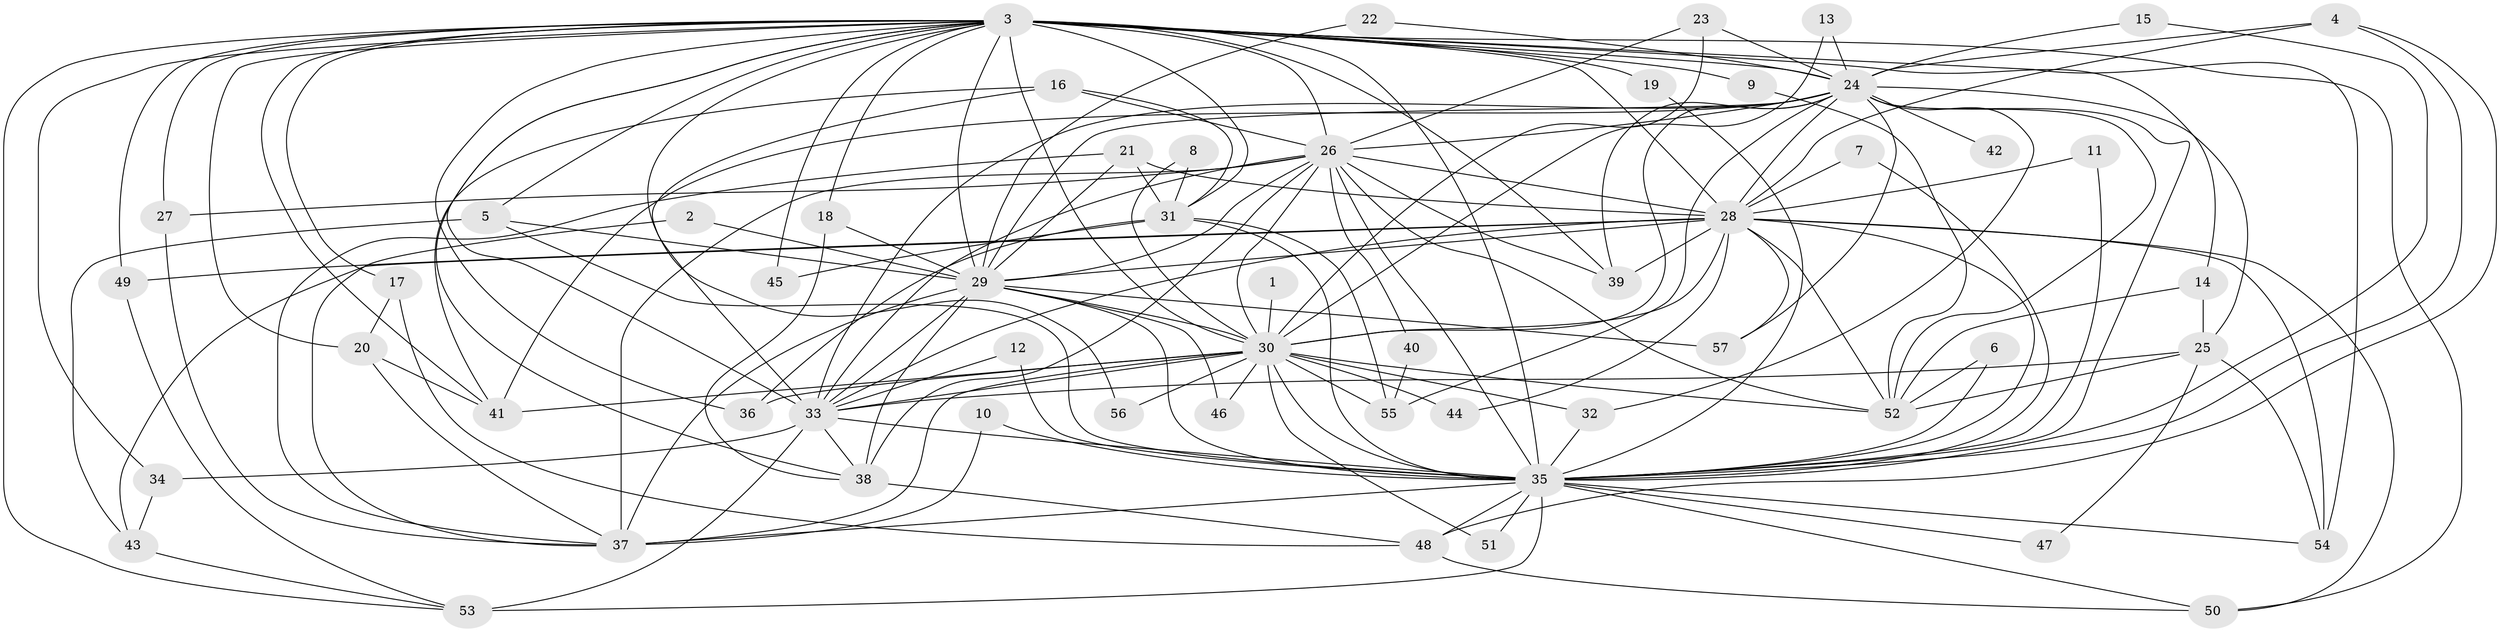 // original degree distribution, {20: 0.008771929824561403, 27: 0.008771929824561403, 15: 0.008771929824561403, 17: 0.008771929824561403, 21: 0.008771929824561403, 28: 0.008771929824561403, 25: 0.008771929824561403, 18: 0.008771929824561403, 34: 0.008771929824561403, 14: 0.008771929824561403, 4: 0.14035087719298245, 6: 0.02631578947368421, 8: 0.008771929824561403, 5: 0.02631578947368421, 7: 0.008771929824561403, 2: 0.5701754385964912, 3: 0.13157894736842105}
// Generated by graph-tools (version 1.1) at 2025/25/03/09/25 03:25:45]
// undirected, 57 vertices, 159 edges
graph export_dot {
graph [start="1"]
  node [color=gray90,style=filled];
  1;
  2;
  3;
  4;
  5;
  6;
  7;
  8;
  9;
  10;
  11;
  12;
  13;
  14;
  15;
  16;
  17;
  18;
  19;
  20;
  21;
  22;
  23;
  24;
  25;
  26;
  27;
  28;
  29;
  30;
  31;
  32;
  33;
  34;
  35;
  36;
  37;
  38;
  39;
  40;
  41;
  42;
  43;
  44;
  45;
  46;
  47;
  48;
  49;
  50;
  51;
  52;
  53;
  54;
  55;
  56;
  57;
  1 -- 30 [weight=1.0];
  2 -- 29 [weight=1.0];
  2 -- 37 [weight=1.0];
  3 -- 5 [weight=1.0];
  3 -- 9 [weight=1.0];
  3 -- 14 [weight=1.0];
  3 -- 17 [weight=1.0];
  3 -- 18 [weight=1.0];
  3 -- 19 [weight=1.0];
  3 -- 20 [weight=1.0];
  3 -- 24 [weight=2.0];
  3 -- 26 [weight=3.0];
  3 -- 27 [weight=2.0];
  3 -- 28 [weight=5.0];
  3 -- 29 [weight=3.0];
  3 -- 30 [weight=4.0];
  3 -- 31 [weight=1.0];
  3 -- 33 [weight=2.0];
  3 -- 34 [weight=1.0];
  3 -- 35 [weight=4.0];
  3 -- 36 [weight=1.0];
  3 -- 38 [weight=1.0];
  3 -- 39 [weight=1.0];
  3 -- 41 [weight=1.0];
  3 -- 45 [weight=2.0];
  3 -- 49 [weight=1.0];
  3 -- 50 [weight=1.0];
  3 -- 53 [weight=1.0];
  3 -- 54 [weight=1.0];
  3 -- 56 [weight=1.0];
  4 -- 24 [weight=1.0];
  4 -- 28 [weight=1.0];
  4 -- 35 [weight=1.0];
  4 -- 48 [weight=1.0];
  5 -- 29 [weight=1.0];
  5 -- 35 [weight=1.0];
  5 -- 43 [weight=1.0];
  6 -- 35 [weight=1.0];
  6 -- 52 [weight=1.0];
  7 -- 28 [weight=1.0];
  7 -- 35 [weight=1.0];
  8 -- 30 [weight=1.0];
  8 -- 31 [weight=1.0];
  9 -- 52 [weight=1.0];
  10 -- 35 [weight=1.0];
  10 -- 37 [weight=1.0];
  11 -- 28 [weight=1.0];
  11 -- 35 [weight=1.0];
  12 -- 33 [weight=1.0];
  12 -- 35 [weight=1.0];
  13 -- 24 [weight=1.0];
  13 -- 30 [weight=1.0];
  14 -- 25 [weight=1.0];
  14 -- 52 [weight=1.0];
  15 -- 24 [weight=1.0];
  15 -- 35 [weight=1.0];
  16 -- 26 [weight=1.0];
  16 -- 31 [weight=1.0];
  16 -- 33 [weight=1.0];
  16 -- 41 [weight=1.0];
  17 -- 20 [weight=1.0];
  17 -- 48 [weight=1.0];
  18 -- 29 [weight=1.0];
  18 -- 38 [weight=1.0];
  19 -- 35 [weight=1.0];
  20 -- 37 [weight=1.0];
  20 -- 41 [weight=1.0];
  21 -- 28 [weight=1.0];
  21 -- 29 [weight=1.0];
  21 -- 31 [weight=1.0];
  21 -- 37 [weight=1.0];
  22 -- 24 [weight=1.0];
  22 -- 29 [weight=1.0];
  23 -- 24 [weight=1.0];
  23 -- 26 [weight=1.0];
  23 -- 30 [weight=1.0];
  24 -- 25 [weight=2.0];
  24 -- 26 [weight=1.0];
  24 -- 28 [weight=2.0];
  24 -- 29 [weight=2.0];
  24 -- 30 [weight=1.0];
  24 -- 32 [weight=1.0];
  24 -- 33 [weight=2.0];
  24 -- 35 [weight=1.0];
  24 -- 39 [weight=1.0];
  24 -- 41 [weight=1.0];
  24 -- 42 [weight=2.0];
  24 -- 52 [weight=1.0];
  24 -- 55 [weight=1.0];
  24 -- 57 [weight=1.0];
  25 -- 33 [weight=1.0];
  25 -- 47 [weight=1.0];
  25 -- 52 [weight=1.0];
  25 -- 54 [weight=1.0];
  26 -- 27 [weight=1.0];
  26 -- 28 [weight=2.0];
  26 -- 29 [weight=1.0];
  26 -- 30 [weight=1.0];
  26 -- 33 [weight=1.0];
  26 -- 35 [weight=1.0];
  26 -- 37 [weight=1.0];
  26 -- 38 [weight=1.0];
  26 -- 39 [weight=1.0];
  26 -- 40 [weight=1.0];
  26 -- 52 [weight=1.0];
  27 -- 37 [weight=1.0];
  28 -- 29 [weight=2.0];
  28 -- 30 [weight=2.0];
  28 -- 33 [weight=2.0];
  28 -- 35 [weight=3.0];
  28 -- 39 [weight=1.0];
  28 -- 43 [weight=1.0];
  28 -- 44 [weight=1.0];
  28 -- 49 [weight=1.0];
  28 -- 50 [weight=1.0];
  28 -- 52 [weight=1.0];
  28 -- 54 [weight=1.0];
  28 -- 57 [weight=1.0];
  29 -- 30 [weight=1.0];
  29 -- 33 [weight=2.0];
  29 -- 35 [weight=1.0];
  29 -- 37 [weight=1.0];
  29 -- 38 [weight=1.0];
  29 -- 46 [weight=1.0];
  29 -- 57 [weight=1.0];
  30 -- 32 [weight=1.0];
  30 -- 33 [weight=1.0];
  30 -- 35 [weight=1.0];
  30 -- 36 [weight=1.0];
  30 -- 37 [weight=1.0];
  30 -- 41 [weight=1.0];
  30 -- 44 [weight=1.0];
  30 -- 46 [weight=1.0];
  30 -- 51 [weight=1.0];
  30 -- 52 [weight=1.0];
  30 -- 55 [weight=2.0];
  30 -- 56 [weight=1.0];
  31 -- 35 [weight=1.0];
  31 -- 36 [weight=1.0];
  31 -- 45 [weight=1.0];
  31 -- 55 [weight=1.0];
  32 -- 35 [weight=2.0];
  33 -- 34 [weight=1.0];
  33 -- 35 [weight=2.0];
  33 -- 38 [weight=1.0];
  33 -- 53 [weight=1.0];
  34 -- 43 [weight=1.0];
  35 -- 37 [weight=1.0];
  35 -- 47 [weight=1.0];
  35 -- 48 [weight=1.0];
  35 -- 50 [weight=1.0];
  35 -- 51 [weight=1.0];
  35 -- 53 [weight=2.0];
  35 -- 54 [weight=1.0];
  38 -- 48 [weight=1.0];
  40 -- 55 [weight=1.0];
  43 -- 53 [weight=1.0];
  48 -- 50 [weight=1.0];
  49 -- 53 [weight=1.0];
}
